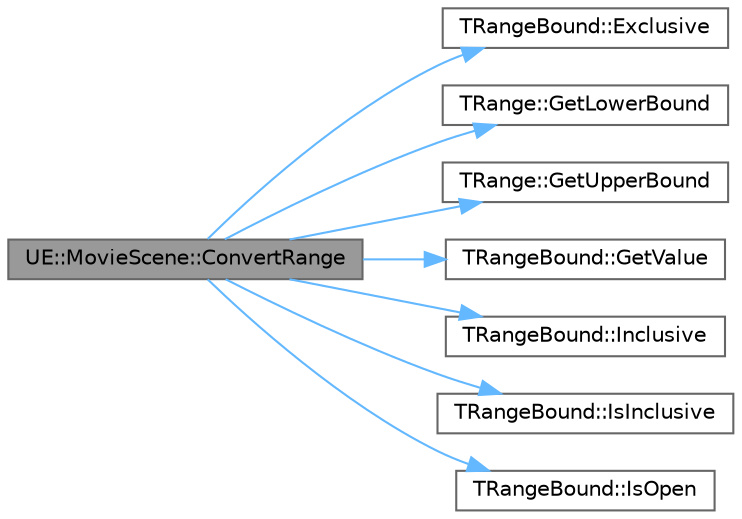 digraph "UE::MovieScene::ConvertRange"
{
 // INTERACTIVE_SVG=YES
 // LATEX_PDF_SIZE
  bgcolor="transparent";
  edge [fontname=Helvetica,fontsize=10,labelfontname=Helvetica,labelfontsize=10];
  node [fontname=Helvetica,fontsize=10,shape=box,height=0.2,width=0.4];
  rankdir="LR";
  Node1 [id="Node000001",label="UE::MovieScene::ConvertRange",height=0.2,width=0.4,color="gray40", fillcolor="grey60", style="filled", fontcolor="black",tooltip="Converts a range from one type of bounds to another."];
  Node1 -> Node2 [id="edge1_Node000001_Node000002",color="steelblue1",style="solid",tooltip=" "];
  Node2 [id="Node000002",label="TRangeBound::Exclusive",height=0.2,width=0.4,color="grey40", fillcolor="white", style="filled",URL="$dc/d71/classTRangeBound.html#aeb5309e84d6ada149a0dea5bf01ce702",tooltip="Returns a closed bound that excludes the specified value."];
  Node1 -> Node3 [id="edge2_Node000001_Node000003",color="steelblue1",style="solid",tooltip=" "];
  Node3 [id="Node000003",label="TRange::GetLowerBound",height=0.2,width=0.4,color="grey40", fillcolor="white", style="filled",URL="$d0/d01/classTRange.html#ad5b6523397433d35458f84a337807f7c",tooltip="Get the range's lower bound."];
  Node1 -> Node4 [id="edge3_Node000001_Node000004",color="steelblue1",style="solid",tooltip=" "];
  Node4 [id="Node000004",label="TRange::GetUpperBound",height=0.2,width=0.4,color="grey40", fillcolor="white", style="filled",URL="$d0/d01/classTRange.html#aaa525d9b635713ec3cefd4ea64d54e4a",tooltip="Get the range's upper bound."];
  Node1 -> Node5 [id="edge4_Node000001_Node000005",color="steelblue1",style="solid",tooltip=" "];
  Node5 [id="Node000005",label="TRangeBound::GetValue",height=0.2,width=0.4,color="grey40", fillcolor="white", style="filled",URL="$dc/d71/classTRangeBound.html#af1ff0b24c0bdae20475212ff761fd98b",tooltip="Gets the bound's value."];
  Node1 -> Node6 [id="edge5_Node000001_Node000006",color="steelblue1",style="solid",tooltip=" "];
  Node6 [id="Node000006",label="TRangeBound::Inclusive",height=0.2,width=0.4,color="grey40", fillcolor="white", style="filled",URL="$dc/d71/classTRangeBound.html#aab0bd6fc9977a042858ad97cfbfd73c7",tooltip="Returns a closed bound that includes the specified value."];
  Node1 -> Node7 [id="edge6_Node000001_Node000007",color="steelblue1",style="solid",tooltip=" "];
  Node7 [id="Node000007",label="TRangeBound::IsInclusive",height=0.2,width=0.4,color="grey40", fillcolor="white", style="filled",URL="$dc/d71/classTRangeBound.html#ab026db32a3b51fe9294cfa1fbd9433fc",tooltip="Checks whether the bound is inclusive."];
  Node1 -> Node8 [id="edge7_Node000001_Node000008",color="steelblue1",style="solid",tooltip=" "];
  Node8 [id="Node000008",label="TRangeBound::IsOpen",height=0.2,width=0.4,color="grey40", fillcolor="white", style="filled",URL="$dc/d71/classTRangeBound.html#a650f38e9bed5df242a6b1857f83de683",tooltip="Checks whether the bound is open."];
}
